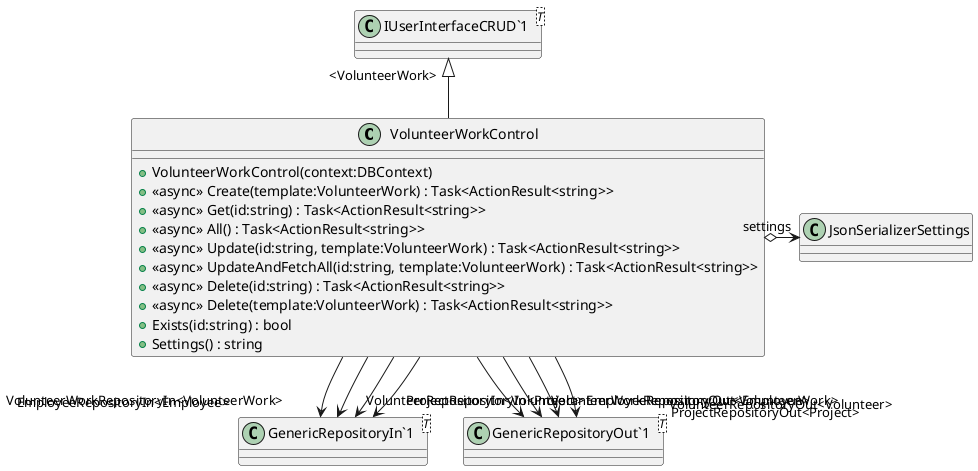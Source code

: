 @startuml
class VolunteerWorkControl {
    + VolunteerWorkControl(context:DBContext)
    + <<async>> Create(template:VolunteerWork) : Task<ActionResult<string>>
    + <<async>> Get(id:string) : Task<ActionResult<string>>
    + <<async>> All() : Task<ActionResult<string>>
    + <<async>> Update(id:string, template:VolunteerWork) : Task<ActionResult<string>>
    + <<async>> UpdateAndFetchAll(id:string, template:VolunteerWork) : Task<ActionResult<string>>
    + <<async>> Delete(id:string) : Task<ActionResult<string>>
    + <<async>> Delete(template:VolunteerWork) : Task<ActionResult<string>>
    + Exists(id:string) : bool
    + Settings() : string
}
class "IUserInterfaceCRUD`1"<T> {
}
class "GenericRepositoryIn`1"<T> {
}
class "GenericRepositoryOut`1"<T> {
}
"IUserInterfaceCRUD`1" "<VolunteerWork>" <|-- VolunteerWorkControl
VolunteerWorkControl --> "VolunteerWorkRepositoryIn<VolunteerWork>" "GenericRepositoryIn`1"
VolunteerWorkControl --> "VolunteerWorkRepositoryOut<VolunteerWork>" "GenericRepositoryOut`1"
VolunteerWorkControl --> "VolunteerRepositoryIn<Volunteer>" "GenericRepositoryIn`1"
VolunteerWorkControl --> "VolunteerRepositoryOut<Volunteer>" "GenericRepositoryOut`1"
VolunteerWorkControl --> "EmployeeRepositoryIn<Employee>" "GenericRepositoryIn`1"
VolunteerWorkControl --> "EmployeeRepositoryOut<Employee>" "GenericRepositoryOut`1"
VolunteerWorkControl --> "ProjectRepositoryIn<Project>" "GenericRepositoryIn`1"
VolunteerWorkControl --> "ProjectRepositoryOut<Project>" "GenericRepositoryOut`1"
VolunteerWorkControl o-> "settings" JsonSerializerSettings
@enduml
